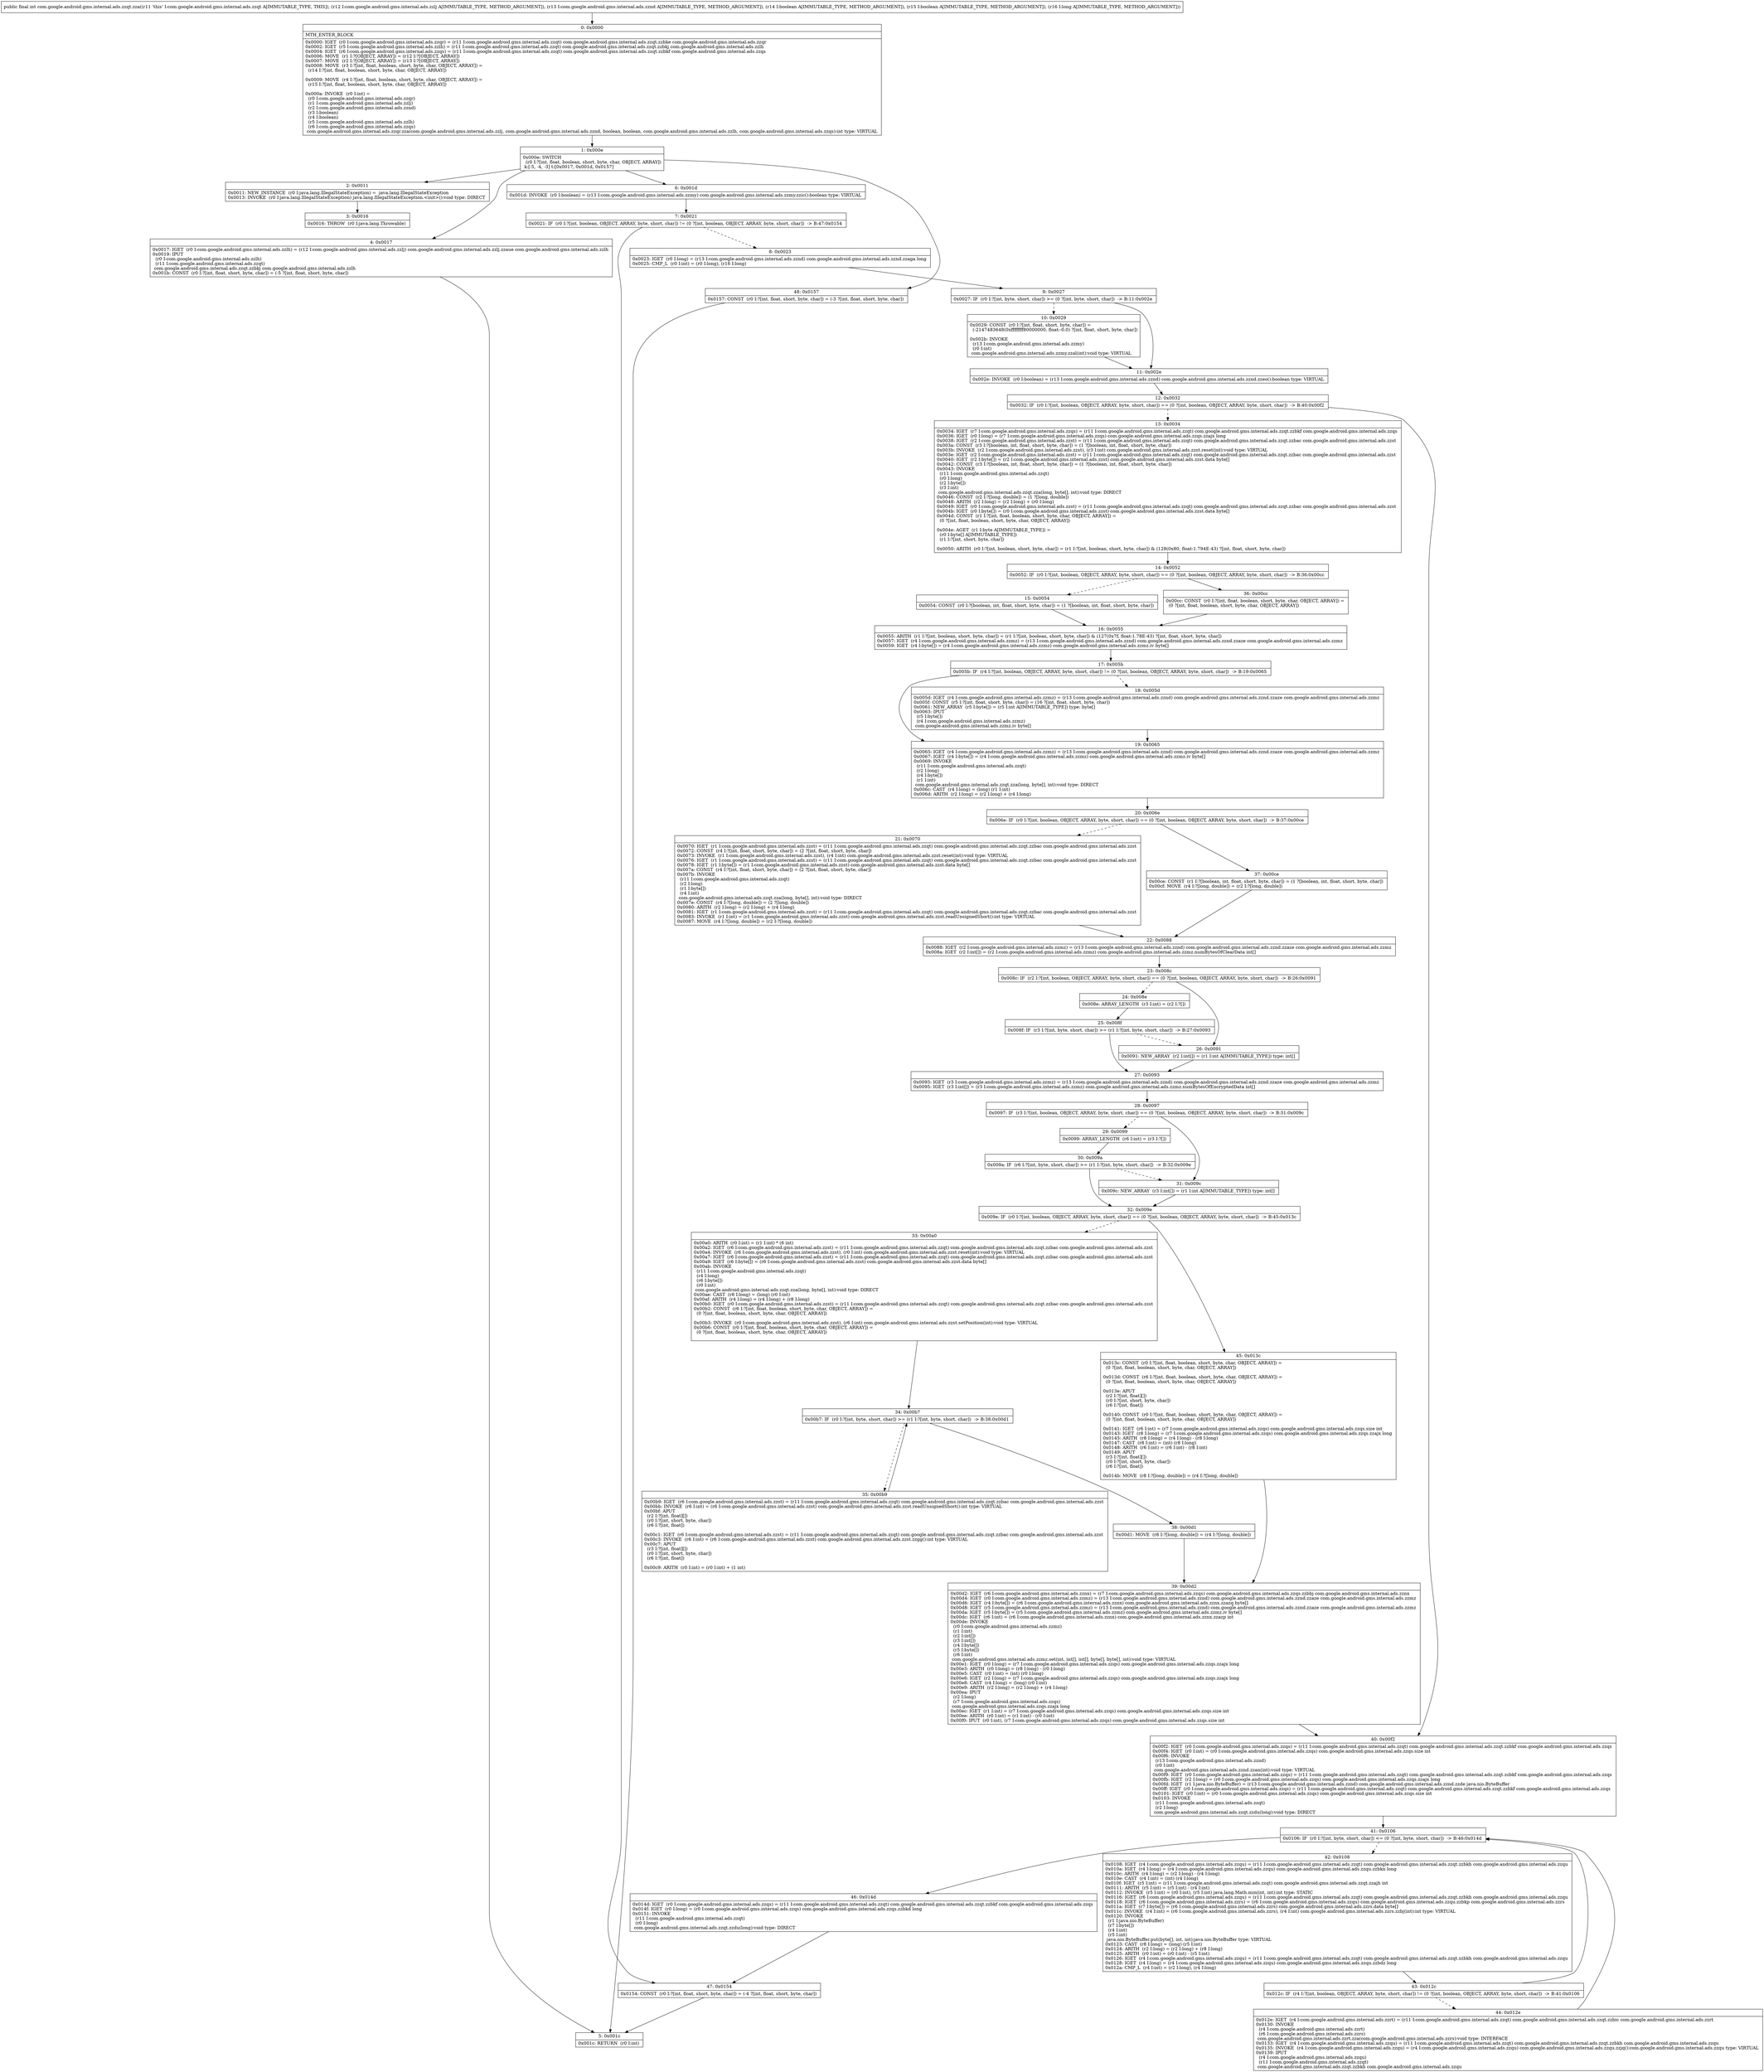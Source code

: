 digraph "CFG forcom.google.android.gms.internal.ads.zzqt.zza(Lcom\/google\/android\/gms\/internal\/ads\/zzlj;Lcom\/google\/android\/gms\/internal\/ads\/zznd;ZZJ)I" {
Node_0 [shape=record,label="{0\:\ 0x0000|MTH_ENTER_BLOCK\l|0x0000: IGET  (r0 I:com.google.android.gms.internal.ads.zzqr) = (r11 I:com.google.android.gms.internal.ads.zzqt) com.google.android.gms.internal.ads.zzqt.zzbke com.google.android.gms.internal.ads.zzqr \l0x0002: IGET  (r5 I:com.google.android.gms.internal.ads.zzlh) = (r11 I:com.google.android.gms.internal.ads.zzqt) com.google.android.gms.internal.ads.zzqt.zzbkj com.google.android.gms.internal.ads.zzlh \l0x0004: IGET  (r6 I:com.google.android.gms.internal.ads.zzqs) = (r11 I:com.google.android.gms.internal.ads.zzqt) com.google.android.gms.internal.ads.zzqt.zzbkf com.google.android.gms.internal.ads.zzqs \l0x0006: MOVE  (r1 I:?[OBJECT, ARRAY]) = (r12 I:?[OBJECT, ARRAY]) \l0x0007: MOVE  (r2 I:?[OBJECT, ARRAY]) = (r13 I:?[OBJECT, ARRAY]) \l0x0008: MOVE  (r3 I:?[int, float, boolean, short, byte, char, OBJECT, ARRAY]) = \l  (r14 I:?[int, float, boolean, short, byte, char, OBJECT, ARRAY])\l \l0x0009: MOVE  (r4 I:?[int, float, boolean, short, byte, char, OBJECT, ARRAY]) = \l  (r15 I:?[int, float, boolean, short, byte, char, OBJECT, ARRAY])\l \l0x000a: INVOKE  (r0 I:int) = \l  (r0 I:com.google.android.gms.internal.ads.zzqr)\l  (r1 I:com.google.android.gms.internal.ads.zzlj)\l  (r2 I:com.google.android.gms.internal.ads.zznd)\l  (r3 I:boolean)\l  (r4 I:boolean)\l  (r5 I:com.google.android.gms.internal.ads.zzlh)\l  (r6 I:com.google.android.gms.internal.ads.zzqs)\l com.google.android.gms.internal.ads.zzqr.zza(com.google.android.gms.internal.ads.zzlj, com.google.android.gms.internal.ads.zznd, boolean, boolean, com.google.android.gms.internal.ads.zzlh, com.google.android.gms.internal.ads.zzqs):int type: VIRTUAL \l}"];
Node_1 [shape=record,label="{1\:\ 0x000e|0x000e: SWITCH  \l  (r0 I:?[int, float, boolean, short, byte, char, OBJECT, ARRAY])\l k:[\-5, \-4, \-3] t:[0x0017, 0x001d, 0x0157] \l}"];
Node_2 [shape=record,label="{2\:\ 0x0011|0x0011: NEW_INSTANCE  (r0 I:java.lang.IllegalStateException) =  java.lang.IllegalStateException \l0x0013: INVOKE  (r0 I:java.lang.IllegalStateException) java.lang.IllegalStateException.\<init\>():void type: DIRECT \l}"];
Node_3 [shape=record,label="{3\:\ 0x0016|0x0016: THROW  (r0 I:java.lang.Throwable) \l}"];
Node_4 [shape=record,label="{4\:\ 0x0017|0x0017: IGET  (r0 I:com.google.android.gms.internal.ads.zzlh) = (r12 I:com.google.android.gms.internal.ads.zzlj) com.google.android.gms.internal.ads.zzlj.zzaue com.google.android.gms.internal.ads.zzlh \l0x0019: IPUT  \l  (r0 I:com.google.android.gms.internal.ads.zzlh)\l  (r11 I:com.google.android.gms.internal.ads.zzqt)\l com.google.android.gms.internal.ads.zzqt.zzbkj com.google.android.gms.internal.ads.zzlh \l0x001b: CONST  (r0 I:?[int, float, short, byte, char]) = (\-5 ?[int, float, short, byte, char]) \l}"];
Node_5 [shape=record,label="{5\:\ 0x001c|0x001c: RETURN  (r0 I:int) \l}"];
Node_6 [shape=record,label="{6\:\ 0x001d|0x001d: INVOKE  (r0 I:boolean) = (r13 I:com.google.android.gms.internal.ads.zzmy) com.google.android.gms.internal.ads.zzmy.zzic():boolean type: VIRTUAL \l}"];
Node_7 [shape=record,label="{7\:\ 0x0021|0x0021: IF  (r0 I:?[int, boolean, OBJECT, ARRAY, byte, short, char]) != (0 ?[int, boolean, OBJECT, ARRAY, byte, short, char])  \-\> B:47:0x0154 \l}"];
Node_8 [shape=record,label="{8\:\ 0x0023|0x0023: IGET  (r0 I:long) = (r13 I:com.google.android.gms.internal.ads.zznd) com.google.android.gms.internal.ads.zznd.zzaga long \l0x0025: CMP_L  (r0 I:int) = (r0 I:long), (r16 I:long) \l}"];
Node_9 [shape=record,label="{9\:\ 0x0027|0x0027: IF  (r0 I:?[int, byte, short, char]) \>= (0 ?[int, byte, short, char])  \-\> B:11:0x002e \l}"];
Node_10 [shape=record,label="{10\:\ 0x0029|0x0029: CONST  (r0 I:?[int, float, short, byte, char]) = \l  (\-2147483648(0xffffffff80000000, float:\-0.0) ?[int, float, short, byte, char])\l \l0x002b: INVOKE  \l  (r13 I:com.google.android.gms.internal.ads.zzmy)\l  (r0 I:int)\l com.google.android.gms.internal.ads.zzmy.zzal(int):void type: VIRTUAL \l}"];
Node_11 [shape=record,label="{11\:\ 0x002e|0x002e: INVOKE  (r0 I:boolean) = (r13 I:com.google.android.gms.internal.ads.zznd) com.google.android.gms.internal.ads.zznd.zzeo():boolean type: VIRTUAL \l}"];
Node_12 [shape=record,label="{12\:\ 0x0032|0x0032: IF  (r0 I:?[int, boolean, OBJECT, ARRAY, byte, short, char]) == (0 ?[int, boolean, OBJECT, ARRAY, byte, short, char])  \-\> B:40:0x00f2 \l}"];
Node_13 [shape=record,label="{13\:\ 0x0034|0x0034: IGET  (r7 I:com.google.android.gms.internal.ads.zzqs) = (r11 I:com.google.android.gms.internal.ads.zzqt) com.google.android.gms.internal.ads.zzqt.zzbkf com.google.android.gms.internal.ads.zzqs \l0x0036: IGET  (r0 I:long) = (r7 I:com.google.android.gms.internal.ads.zzqs) com.google.android.gms.internal.ads.zzqs.zzajx long \l0x0038: IGET  (r2 I:com.google.android.gms.internal.ads.zzst) = (r11 I:com.google.android.gms.internal.ads.zzqt) com.google.android.gms.internal.ads.zzqt.zzbac com.google.android.gms.internal.ads.zzst \l0x003a: CONST  (r3 I:?[boolean, int, float, short, byte, char]) = (1 ?[boolean, int, float, short, byte, char]) \l0x003b: INVOKE  (r2 I:com.google.android.gms.internal.ads.zzst), (r3 I:int) com.google.android.gms.internal.ads.zzst.reset(int):void type: VIRTUAL \l0x003e: IGET  (r2 I:com.google.android.gms.internal.ads.zzst) = (r11 I:com.google.android.gms.internal.ads.zzqt) com.google.android.gms.internal.ads.zzqt.zzbac com.google.android.gms.internal.ads.zzst \l0x0040: IGET  (r2 I:byte[]) = (r2 I:com.google.android.gms.internal.ads.zzst) com.google.android.gms.internal.ads.zzst.data byte[] \l0x0042: CONST  (r3 I:?[boolean, int, float, short, byte, char]) = (1 ?[boolean, int, float, short, byte, char]) \l0x0043: INVOKE  \l  (r11 I:com.google.android.gms.internal.ads.zzqt)\l  (r0 I:long)\l  (r2 I:byte[])\l  (r3 I:int)\l com.google.android.gms.internal.ads.zzqt.zza(long, byte[], int):void type: DIRECT \l0x0046: CONST  (r2 I:?[long, double]) = (1 ?[long, double]) \l0x0048: ARITH  (r2 I:long) = (r2 I:long) + (r0 I:long) \l0x0049: IGET  (r0 I:com.google.android.gms.internal.ads.zzst) = (r11 I:com.google.android.gms.internal.ads.zzqt) com.google.android.gms.internal.ads.zzqt.zzbac com.google.android.gms.internal.ads.zzst \l0x004b: IGET  (r0 I:byte[]) = (r0 I:com.google.android.gms.internal.ads.zzst) com.google.android.gms.internal.ads.zzst.data byte[] \l0x004d: CONST  (r1 I:?[int, float, boolean, short, byte, char, OBJECT, ARRAY]) = \l  (0 ?[int, float, boolean, short, byte, char, OBJECT, ARRAY])\l \l0x004e: AGET  (r1 I:byte A[IMMUTABLE_TYPE]) = \l  (r0 I:byte[] A[IMMUTABLE_TYPE])\l  (r1 I:?[int, short, byte, char])\l \l0x0050: ARITH  (r0 I:?[int, boolean, short, byte, char]) = (r1 I:?[int, boolean, short, byte, char]) & (128(0x80, float:1.794E\-43) ?[int, float, short, byte, char]) \l}"];
Node_14 [shape=record,label="{14\:\ 0x0052|0x0052: IF  (r0 I:?[int, boolean, OBJECT, ARRAY, byte, short, char]) == (0 ?[int, boolean, OBJECT, ARRAY, byte, short, char])  \-\> B:36:0x00cc \l}"];
Node_15 [shape=record,label="{15\:\ 0x0054|0x0054: CONST  (r0 I:?[boolean, int, float, short, byte, char]) = (1 ?[boolean, int, float, short, byte, char]) \l}"];
Node_16 [shape=record,label="{16\:\ 0x0055|0x0055: ARITH  (r1 I:?[int, boolean, short, byte, char]) = (r1 I:?[int, boolean, short, byte, char]) & (127(0x7f, float:1.78E\-43) ?[int, float, short, byte, char]) \l0x0057: IGET  (r4 I:com.google.android.gms.internal.ads.zzmz) = (r13 I:com.google.android.gms.internal.ads.zznd) com.google.android.gms.internal.ads.zznd.zzaze com.google.android.gms.internal.ads.zzmz \l0x0059: IGET  (r4 I:byte[]) = (r4 I:com.google.android.gms.internal.ads.zzmz) com.google.android.gms.internal.ads.zzmz.iv byte[] \l}"];
Node_17 [shape=record,label="{17\:\ 0x005b|0x005b: IF  (r4 I:?[int, boolean, OBJECT, ARRAY, byte, short, char]) != (0 ?[int, boolean, OBJECT, ARRAY, byte, short, char])  \-\> B:19:0x0065 \l}"];
Node_18 [shape=record,label="{18\:\ 0x005d|0x005d: IGET  (r4 I:com.google.android.gms.internal.ads.zzmz) = (r13 I:com.google.android.gms.internal.ads.zznd) com.google.android.gms.internal.ads.zznd.zzaze com.google.android.gms.internal.ads.zzmz \l0x005f: CONST  (r5 I:?[int, float, short, byte, char]) = (16 ?[int, float, short, byte, char]) \l0x0061: NEW_ARRAY  (r5 I:byte[]) = (r5 I:int A[IMMUTABLE_TYPE]) type: byte[] \l0x0063: IPUT  \l  (r5 I:byte[])\l  (r4 I:com.google.android.gms.internal.ads.zzmz)\l com.google.android.gms.internal.ads.zzmz.iv byte[] \l}"];
Node_19 [shape=record,label="{19\:\ 0x0065|0x0065: IGET  (r4 I:com.google.android.gms.internal.ads.zzmz) = (r13 I:com.google.android.gms.internal.ads.zznd) com.google.android.gms.internal.ads.zznd.zzaze com.google.android.gms.internal.ads.zzmz \l0x0067: IGET  (r4 I:byte[]) = (r4 I:com.google.android.gms.internal.ads.zzmz) com.google.android.gms.internal.ads.zzmz.iv byte[] \l0x0069: INVOKE  \l  (r11 I:com.google.android.gms.internal.ads.zzqt)\l  (r2 I:long)\l  (r4 I:byte[])\l  (r1 I:int)\l com.google.android.gms.internal.ads.zzqt.zza(long, byte[], int):void type: DIRECT \l0x006c: CAST  (r4 I:long) = (long) (r1 I:int) \l0x006d: ARITH  (r2 I:long) = (r2 I:long) + (r4 I:long) \l}"];
Node_20 [shape=record,label="{20\:\ 0x006e|0x006e: IF  (r0 I:?[int, boolean, OBJECT, ARRAY, byte, short, char]) == (0 ?[int, boolean, OBJECT, ARRAY, byte, short, char])  \-\> B:37:0x00ce \l}"];
Node_21 [shape=record,label="{21\:\ 0x0070|0x0070: IGET  (r1 I:com.google.android.gms.internal.ads.zzst) = (r11 I:com.google.android.gms.internal.ads.zzqt) com.google.android.gms.internal.ads.zzqt.zzbac com.google.android.gms.internal.ads.zzst \l0x0072: CONST  (r4 I:?[int, float, short, byte, char]) = (2 ?[int, float, short, byte, char]) \l0x0073: INVOKE  (r1 I:com.google.android.gms.internal.ads.zzst), (r4 I:int) com.google.android.gms.internal.ads.zzst.reset(int):void type: VIRTUAL \l0x0076: IGET  (r1 I:com.google.android.gms.internal.ads.zzst) = (r11 I:com.google.android.gms.internal.ads.zzqt) com.google.android.gms.internal.ads.zzqt.zzbac com.google.android.gms.internal.ads.zzst \l0x0078: IGET  (r1 I:byte[]) = (r1 I:com.google.android.gms.internal.ads.zzst) com.google.android.gms.internal.ads.zzst.data byte[] \l0x007a: CONST  (r4 I:?[int, float, short, byte, char]) = (2 ?[int, float, short, byte, char]) \l0x007b: INVOKE  \l  (r11 I:com.google.android.gms.internal.ads.zzqt)\l  (r2 I:long)\l  (r1 I:byte[])\l  (r4 I:int)\l com.google.android.gms.internal.ads.zzqt.zza(long, byte[], int):void type: DIRECT \l0x007e: CONST  (r4 I:?[long, double]) = (2 ?[long, double]) \l0x0080: ARITH  (r2 I:long) = (r2 I:long) + (r4 I:long) \l0x0081: IGET  (r1 I:com.google.android.gms.internal.ads.zzst) = (r11 I:com.google.android.gms.internal.ads.zzqt) com.google.android.gms.internal.ads.zzqt.zzbac com.google.android.gms.internal.ads.zzst \l0x0083: INVOKE  (r1 I:int) = (r1 I:com.google.android.gms.internal.ads.zzst) com.google.android.gms.internal.ads.zzst.readUnsignedShort():int type: VIRTUAL \l0x0087: MOVE  (r4 I:?[long, double]) = (r2 I:?[long, double]) \l}"];
Node_22 [shape=record,label="{22\:\ 0x0088|0x0088: IGET  (r2 I:com.google.android.gms.internal.ads.zzmz) = (r13 I:com.google.android.gms.internal.ads.zznd) com.google.android.gms.internal.ads.zznd.zzaze com.google.android.gms.internal.ads.zzmz \l0x008a: IGET  (r2 I:int[]) = (r2 I:com.google.android.gms.internal.ads.zzmz) com.google.android.gms.internal.ads.zzmz.numBytesOfClearData int[] \l}"];
Node_23 [shape=record,label="{23\:\ 0x008c|0x008c: IF  (r2 I:?[int, boolean, OBJECT, ARRAY, byte, short, char]) == (0 ?[int, boolean, OBJECT, ARRAY, byte, short, char])  \-\> B:26:0x0091 \l}"];
Node_24 [shape=record,label="{24\:\ 0x008e|0x008e: ARRAY_LENGTH  (r3 I:int) = (r2 I:?[]) \l}"];
Node_25 [shape=record,label="{25\:\ 0x008f|0x008f: IF  (r3 I:?[int, byte, short, char]) \>= (r1 I:?[int, byte, short, char])  \-\> B:27:0x0093 \l}"];
Node_26 [shape=record,label="{26\:\ 0x0091|0x0091: NEW_ARRAY  (r2 I:int[]) = (r1 I:int A[IMMUTABLE_TYPE]) type: int[] \l}"];
Node_27 [shape=record,label="{27\:\ 0x0093|0x0093: IGET  (r3 I:com.google.android.gms.internal.ads.zzmz) = (r13 I:com.google.android.gms.internal.ads.zznd) com.google.android.gms.internal.ads.zznd.zzaze com.google.android.gms.internal.ads.zzmz \l0x0095: IGET  (r3 I:int[]) = (r3 I:com.google.android.gms.internal.ads.zzmz) com.google.android.gms.internal.ads.zzmz.numBytesOfEncryptedData int[] \l}"];
Node_28 [shape=record,label="{28\:\ 0x0097|0x0097: IF  (r3 I:?[int, boolean, OBJECT, ARRAY, byte, short, char]) == (0 ?[int, boolean, OBJECT, ARRAY, byte, short, char])  \-\> B:31:0x009c \l}"];
Node_29 [shape=record,label="{29\:\ 0x0099|0x0099: ARRAY_LENGTH  (r6 I:int) = (r3 I:?[]) \l}"];
Node_30 [shape=record,label="{30\:\ 0x009a|0x009a: IF  (r6 I:?[int, byte, short, char]) \>= (r1 I:?[int, byte, short, char])  \-\> B:32:0x009e \l}"];
Node_31 [shape=record,label="{31\:\ 0x009c|0x009c: NEW_ARRAY  (r3 I:int[]) = (r1 I:int A[IMMUTABLE_TYPE]) type: int[] \l}"];
Node_32 [shape=record,label="{32\:\ 0x009e|0x009e: IF  (r0 I:?[int, boolean, OBJECT, ARRAY, byte, short, char]) == (0 ?[int, boolean, OBJECT, ARRAY, byte, short, char])  \-\> B:45:0x013c \l}"];
Node_33 [shape=record,label="{33\:\ 0x00a0|0x00a0: ARITH  (r0 I:int) = (r1 I:int) * (6 int) \l0x00a2: IGET  (r6 I:com.google.android.gms.internal.ads.zzst) = (r11 I:com.google.android.gms.internal.ads.zzqt) com.google.android.gms.internal.ads.zzqt.zzbac com.google.android.gms.internal.ads.zzst \l0x00a4: INVOKE  (r6 I:com.google.android.gms.internal.ads.zzst), (r0 I:int) com.google.android.gms.internal.ads.zzst.reset(int):void type: VIRTUAL \l0x00a7: IGET  (r6 I:com.google.android.gms.internal.ads.zzst) = (r11 I:com.google.android.gms.internal.ads.zzqt) com.google.android.gms.internal.ads.zzqt.zzbac com.google.android.gms.internal.ads.zzst \l0x00a9: IGET  (r6 I:byte[]) = (r6 I:com.google.android.gms.internal.ads.zzst) com.google.android.gms.internal.ads.zzst.data byte[] \l0x00ab: INVOKE  \l  (r11 I:com.google.android.gms.internal.ads.zzqt)\l  (r4 I:long)\l  (r6 I:byte[])\l  (r0 I:int)\l com.google.android.gms.internal.ads.zzqt.zza(long, byte[], int):void type: DIRECT \l0x00ae: CAST  (r8 I:long) = (long) (r0 I:int) \l0x00af: ARITH  (r4 I:long) = (r4 I:long) + (r8 I:long) \l0x00b0: IGET  (r0 I:com.google.android.gms.internal.ads.zzst) = (r11 I:com.google.android.gms.internal.ads.zzqt) com.google.android.gms.internal.ads.zzqt.zzbac com.google.android.gms.internal.ads.zzst \l0x00b2: CONST  (r6 I:?[int, float, boolean, short, byte, char, OBJECT, ARRAY]) = \l  (0 ?[int, float, boolean, short, byte, char, OBJECT, ARRAY])\l \l0x00b3: INVOKE  (r0 I:com.google.android.gms.internal.ads.zzst), (r6 I:int) com.google.android.gms.internal.ads.zzst.setPosition(int):void type: VIRTUAL \l0x00b6: CONST  (r0 I:?[int, float, boolean, short, byte, char, OBJECT, ARRAY]) = \l  (0 ?[int, float, boolean, short, byte, char, OBJECT, ARRAY])\l \l}"];
Node_34 [shape=record,label="{34\:\ 0x00b7|0x00b7: IF  (r0 I:?[int, byte, short, char]) \>= (r1 I:?[int, byte, short, char])  \-\> B:38:0x00d1 \l}"];
Node_35 [shape=record,label="{35\:\ 0x00b9|0x00b9: IGET  (r6 I:com.google.android.gms.internal.ads.zzst) = (r11 I:com.google.android.gms.internal.ads.zzqt) com.google.android.gms.internal.ads.zzqt.zzbac com.google.android.gms.internal.ads.zzst \l0x00bb: INVOKE  (r6 I:int) = (r6 I:com.google.android.gms.internal.ads.zzst) com.google.android.gms.internal.ads.zzst.readUnsignedShort():int type: VIRTUAL \l0x00bf: APUT  \l  (r2 I:?[int, float][])\l  (r0 I:?[int, short, byte, char])\l  (r6 I:?[int, float])\l \l0x00c1: IGET  (r6 I:com.google.android.gms.internal.ads.zzst) = (r11 I:com.google.android.gms.internal.ads.zzqt) com.google.android.gms.internal.ads.zzqt.zzbac com.google.android.gms.internal.ads.zzst \l0x00c3: INVOKE  (r6 I:int) = (r6 I:com.google.android.gms.internal.ads.zzst) com.google.android.gms.internal.ads.zzst.zzgg():int type: VIRTUAL \l0x00c7: APUT  \l  (r3 I:?[int, float][])\l  (r0 I:?[int, short, byte, char])\l  (r6 I:?[int, float])\l \l0x00c9: ARITH  (r0 I:int) = (r0 I:int) + (1 int) \l}"];
Node_36 [shape=record,label="{36\:\ 0x00cc|0x00cc: CONST  (r0 I:?[int, float, boolean, short, byte, char, OBJECT, ARRAY]) = \l  (0 ?[int, float, boolean, short, byte, char, OBJECT, ARRAY])\l \l}"];
Node_37 [shape=record,label="{37\:\ 0x00ce|0x00ce: CONST  (r1 I:?[boolean, int, float, short, byte, char]) = (1 ?[boolean, int, float, short, byte, char]) \l0x00cf: MOVE  (r4 I:?[long, double]) = (r2 I:?[long, double]) \l}"];
Node_38 [shape=record,label="{38\:\ 0x00d1|0x00d1: MOVE  (r8 I:?[long, double]) = (r4 I:?[long, double]) \l}"];
Node_39 [shape=record,label="{39\:\ 0x00d2|0x00d2: IGET  (r6 I:com.google.android.gms.internal.ads.zznx) = (r7 I:com.google.android.gms.internal.ads.zzqs) com.google.android.gms.internal.ads.zzqs.zzbbj com.google.android.gms.internal.ads.zznx \l0x00d4: IGET  (r0 I:com.google.android.gms.internal.ads.zzmz) = (r13 I:com.google.android.gms.internal.ads.zznd) com.google.android.gms.internal.ads.zznd.zzaze com.google.android.gms.internal.ads.zzmz \l0x00d6: IGET  (r4 I:byte[]) = (r6 I:com.google.android.gms.internal.ads.zznx) com.google.android.gms.internal.ads.zznx.zzazq byte[] \l0x00d8: IGET  (r5 I:com.google.android.gms.internal.ads.zzmz) = (r13 I:com.google.android.gms.internal.ads.zznd) com.google.android.gms.internal.ads.zznd.zzaze com.google.android.gms.internal.ads.zzmz \l0x00da: IGET  (r5 I:byte[]) = (r5 I:com.google.android.gms.internal.ads.zzmz) com.google.android.gms.internal.ads.zzmz.iv byte[] \l0x00dc: IGET  (r6 I:int) = (r6 I:com.google.android.gms.internal.ads.zznx) com.google.android.gms.internal.ads.zznx.zzazp int \l0x00de: INVOKE  \l  (r0 I:com.google.android.gms.internal.ads.zzmz)\l  (r1 I:int)\l  (r2 I:int[])\l  (r3 I:int[])\l  (r4 I:byte[])\l  (r5 I:byte[])\l  (r6 I:int)\l com.google.android.gms.internal.ads.zzmz.set(int, int[], int[], byte[], byte[], int):void type: VIRTUAL \l0x00e1: IGET  (r0 I:long) = (r7 I:com.google.android.gms.internal.ads.zzqs) com.google.android.gms.internal.ads.zzqs.zzajx long \l0x00e3: ARITH  (r0 I:long) = (r8 I:long) \- (r0 I:long) \l0x00e5: CAST  (r0 I:int) = (int) (r0 I:long) \l0x00e6: IGET  (r2 I:long) = (r7 I:com.google.android.gms.internal.ads.zzqs) com.google.android.gms.internal.ads.zzqs.zzajx long \l0x00e8: CAST  (r4 I:long) = (long) (r0 I:int) \l0x00e9: ARITH  (r2 I:long) = (r2 I:long) + (r4 I:long) \l0x00ea: IPUT  \l  (r2 I:long)\l  (r7 I:com.google.android.gms.internal.ads.zzqs)\l com.google.android.gms.internal.ads.zzqs.zzajx long \l0x00ec: IGET  (r1 I:int) = (r7 I:com.google.android.gms.internal.ads.zzqs) com.google.android.gms.internal.ads.zzqs.size int \l0x00ee: ARITH  (r0 I:int) = (r1 I:int) \- (r0 I:int) \l0x00f0: IPUT  (r0 I:int), (r7 I:com.google.android.gms.internal.ads.zzqs) com.google.android.gms.internal.ads.zzqs.size int \l}"];
Node_40 [shape=record,label="{40\:\ 0x00f2|0x00f2: IGET  (r0 I:com.google.android.gms.internal.ads.zzqs) = (r11 I:com.google.android.gms.internal.ads.zzqt) com.google.android.gms.internal.ads.zzqt.zzbkf com.google.android.gms.internal.ads.zzqs \l0x00f4: IGET  (r0 I:int) = (r0 I:com.google.android.gms.internal.ads.zzqs) com.google.android.gms.internal.ads.zzqs.size int \l0x00f6: INVOKE  \l  (r13 I:com.google.android.gms.internal.ads.zznd)\l  (r0 I:int)\l com.google.android.gms.internal.ads.zznd.zzan(int):void type: VIRTUAL \l0x00f9: IGET  (r0 I:com.google.android.gms.internal.ads.zzqs) = (r11 I:com.google.android.gms.internal.ads.zzqt) com.google.android.gms.internal.ads.zzqt.zzbkf com.google.android.gms.internal.ads.zzqs \l0x00fb: IGET  (r2 I:long) = (r0 I:com.google.android.gms.internal.ads.zzqs) com.google.android.gms.internal.ads.zzqs.zzajx long \l0x00fd: IGET  (r1 I:java.nio.ByteBuffer) = (r13 I:com.google.android.gms.internal.ads.zznd) com.google.android.gms.internal.ads.zznd.zzde java.nio.ByteBuffer \l0x00ff: IGET  (r0 I:com.google.android.gms.internal.ads.zzqs) = (r11 I:com.google.android.gms.internal.ads.zzqt) com.google.android.gms.internal.ads.zzqt.zzbkf com.google.android.gms.internal.ads.zzqs \l0x0101: IGET  (r0 I:int) = (r0 I:com.google.android.gms.internal.ads.zzqs) com.google.android.gms.internal.ads.zzqs.size int \l0x0103: INVOKE  \l  (r11 I:com.google.android.gms.internal.ads.zzqt)\l  (r2 I:long)\l com.google.android.gms.internal.ads.zzqt.zzdu(long):void type: DIRECT \l}"];
Node_41 [shape=record,label="{41\:\ 0x0106|0x0106: IF  (r0 I:?[int, byte, short, char]) \<= (0 ?[int, byte, short, char])  \-\> B:46:0x014d \l}"];
Node_42 [shape=record,label="{42\:\ 0x0108|0x0108: IGET  (r4 I:com.google.android.gms.internal.ads.zzqu) = (r11 I:com.google.android.gms.internal.ads.zzqt) com.google.android.gms.internal.ads.zzqt.zzbkh com.google.android.gms.internal.ads.zzqu \l0x010a: IGET  (r4 I:long) = (r4 I:com.google.android.gms.internal.ads.zzqu) com.google.android.gms.internal.ads.zzqu.zzbkn long \l0x010c: ARITH  (r4 I:long) = (r2 I:long) \- (r4 I:long) \l0x010e: CAST  (r4 I:int) = (int) (r4 I:long) \l0x010f: IGET  (r5 I:int) = (r11 I:com.google.android.gms.internal.ads.zzqt) com.google.android.gms.internal.ads.zzqt.zzajh int \l0x0111: ARITH  (r5 I:int) = (r5 I:int) \- (r4 I:int) \l0x0112: INVOKE  (r5 I:int) = (r0 I:int), (r5 I:int) java.lang.Math.min(int, int):int type: STATIC \l0x0116: IGET  (r6 I:com.google.android.gms.internal.ads.zzqu) = (r11 I:com.google.android.gms.internal.ads.zzqt) com.google.android.gms.internal.ads.zzqt.zzbkh com.google.android.gms.internal.ads.zzqu \l0x0118: IGET  (r6 I:com.google.android.gms.internal.ads.zzrs) = (r6 I:com.google.android.gms.internal.ads.zzqu) com.google.android.gms.internal.ads.zzqu.zzbkp com.google.android.gms.internal.ads.zzrs \l0x011a: IGET  (r7 I:byte[]) = (r6 I:com.google.android.gms.internal.ads.zzrs) com.google.android.gms.internal.ads.zzrs.data byte[] \l0x011c: INVOKE  (r4 I:int) = (r6 I:com.google.android.gms.internal.ads.zzrs), (r4 I:int) com.google.android.gms.internal.ads.zzrs.zzbj(int):int type: VIRTUAL \l0x0120: INVOKE  \l  (r1 I:java.nio.ByteBuffer)\l  (r7 I:byte[])\l  (r4 I:int)\l  (r5 I:int)\l java.nio.ByteBuffer.put(byte[], int, int):java.nio.ByteBuffer type: VIRTUAL \l0x0123: CAST  (r8 I:long) = (long) (r5 I:int) \l0x0124: ARITH  (r2 I:long) = (r2 I:long) + (r8 I:long) \l0x0125: ARITH  (r0 I:int) = (r0 I:int) \- (r5 I:int) \l0x0126: IGET  (r4 I:com.google.android.gms.internal.ads.zzqu) = (r11 I:com.google.android.gms.internal.ads.zzqt) com.google.android.gms.internal.ads.zzqt.zzbkh com.google.android.gms.internal.ads.zzqu \l0x0128: IGET  (r4 I:long) = (r4 I:com.google.android.gms.internal.ads.zzqu) com.google.android.gms.internal.ads.zzqu.zzbdz long \l0x012a: CMP_L  (r4 I:int) = (r2 I:long), (r4 I:long) \l}"];
Node_43 [shape=record,label="{43\:\ 0x012c|0x012c: IF  (r4 I:?[int, boolean, OBJECT, ARRAY, byte, short, char]) != (0 ?[int, boolean, OBJECT, ARRAY, byte, short, char])  \-\> B:41:0x0106 \l}"];
Node_44 [shape=record,label="{44\:\ 0x012e|0x012e: IGET  (r4 I:com.google.android.gms.internal.ads.zzrt) = (r11 I:com.google.android.gms.internal.ads.zzqt) com.google.android.gms.internal.ads.zzqt.zzbic com.google.android.gms.internal.ads.zzrt \l0x0130: INVOKE  \l  (r4 I:com.google.android.gms.internal.ads.zzrt)\l  (r6 I:com.google.android.gms.internal.ads.zzrs)\l com.google.android.gms.internal.ads.zzrt.zza(com.google.android.gms.internal.ads.zzrs):void type: INTERFACE \l0x0133: IGET  (r4 I:com.google.android.gms.internal.ads.zzqu) = (r11 I:com.google.android.gms.internal.ads.zzqt) com.google.android.gms.internal.ads.zzqt.zzbkh com.google.android.gms.internal.ads.zzqu \l0x0135: INVOKE  (r4 I:com.google.android.gms.internal.ads.zzqu) = (r4 I:com.google.android.gms.internal.ads.zzqu) com.google.android.gms.internal.ads.zzqu.zzjq():com.google.android.gms.internal.ads.zzqu type: VIRTUAL \l0x0139: IPUT  \l  (r4 I:com.google.android.gms.internal.ads.zzqu)\l  (r11 I:com.google.android.gms.internal.ads.zzqt)\l com.google.android.gms.internal.ads.zzqt.zzbkh com.google.android.gms.internal.ads.zzqu \l}"];
Node_45 [shape=record,label="{45\:\ 0x013c|0x013c: CONST  (r0 I:?[int, float, boolean, short, byte, char, OBJECT, ARRAY]) = \l  (0 ?[int, float, boolean, short, byte, char, OBJECT, ARRAY])\l \l0x013d: CONST  (r6 I:?[int, float, boolean, short, byte, char, OBJECT, ARRAY]) = \l  (0 ?[int, float, boolean, short, byte, char, OBJECT, ARRAY])\l \l0x013e: APUT  \l  (r2 I:?[int, float][])\l  (r0 I:?[int, short, byte, char])\l  (r6 I:?[int, float])\l \l0x0140: CONST  (r0 I:?[int, float, boolean, short, byte, char, OBJECT, ARRAY]) = \l  (0 ?[int, float, boolean, short, byte, char, OBJECT, ARRAY])\l \l0x0141: IGET  (r6 I:int) = (r7 I:com.google.android.gms.internal.ads.zzqs) com.google.android.gms.internal.ads.zzqs.size int \l0x0143: IGET  (r8 I:long) = (r7 I:com.google.android.gms.internal.ads.zzqs) com.google.android.gms.internal.ads.zzqs.zzajx long \l0x0145: ARITH  (r8 I:long) = (r4 I:long) \- (r8 I:long) \l0x0147: CAST  (r8 I:int) = (int) (r8 I:long) \l0x0148: ARITH  (r6 I:int) = (r6 I:int) \- (r8 I:int) \l0x0149: APUT  \l  (r3 I:?[int, float][])\l  (r0 I:?[int, short, byte, char])\l  (r6 I:?[int, float])\l \l0x014b: MOVE  (r8 I:?[long, double]) = (r4 I:?[long, double]) \l}"];
Node_46 [shape=record,label="{46\:\ 0x014d|0x014d: IGET  (r0 I:com.google.android.gms.internal.ads.zzqs) = (r11 I:com.google.android.gms.internal.ads.zzqt) com.google.android.gms.internal.ads.zzqt.zzbkf com.google.android.gms.internal.ads.zzqs \l0x014f: IGET  (r0 I:long) = (r0 I:com.google.android.gms.internal.ads.zzqs) com.google.android.gms.internal.ads.zzqs.zzbkd long \l0x0151: INVOKE  \l  (r11 I:com.google.android.gms.internal.ads.zzqt)\l  (r0 I:long)\l com.google.android.gms.internal.ads.zzqt.zzdu(long):void type: DIRECT \l}"];
Node_47 [shape=record,label="{47\:\ 0x0154|0x0154: CONST  (r0 I:?[int, float, short, byte, char]) = (\-4 ?[int, float, short, byte, char]) \l}"];
Node_48 [shape=record,label="{48\:\ 0x0157|0x0157: CONST  (r0 I:?[int, float, short, byte, char]) = (\-3 ?[int, float, short, byte, char]) \l}"];
MethodNode[shape=record,label="{public final int com.google.android.gms.internal.ads.zzqt.zza((r11 'this' I:com.google.android.gms.internal.ads.zzqt A[IMMUTABLE_TYPE, THIS]), (r12 I:com.google.android.gms.internal.ads.zzlj A[IMMUTABLE_TYPE, METHOD_ARGUMENT]), (r13 I:com.google.android.gms.internal.ads.zznd A[IMMUTABLE_TYPE, METHOD_ARGUMENT]), (r14 I:boolean A[IMMUTABLE_TYPE, METHOD_ARGUMENT]), (r15 I:boolean A[IMMUTABLE_TYPE, METHOD_ARGUMENT]), (r16 I:long A[IMMUTABLE_TYPE, METHOD_ARGUMENT])) }"];
MethodNode -> Node_0;
Node_0 -> Node_1;
Node_1 -> Node_2;
Node_1 -> Node_4;
Node_1 -> Node_6;
Node_1 -> Node_48;
Node_2 -> Node_3;
Node_4 -> Node_5;
Node_6 -> Node_7;
Node_7 -> Node_8[style=dashed];
Node_7 -> Node_47;
Node_8 -> Node_9;
Node_9 -> Node_10[style=dashed];
Node_9 -> Node_11;
Node_10 -> Node_11;
Node_11 -> Node_12;
Node_12 -> Node_13[style=dashed];
Node_12 -> Node_40;
Node_13 -> Node_14;
Node_14 -> Node_15[style=dashed];
Node_14 -> Node_36;
Node_15 -> Node_16;
Node_16 -> Node_17;
Node_17 -> Node_18[style=dashed];
Node_17 -> Node_19;
Node_18 -> Node_19;
Node_19 -> Node_20;
Node_20 -> Node_21[style=dashed];
Node_20 -> Node_37;
Node_21 -> Node_22;
Node_22 -> Node_23;
Node_23 -> Node_24[style=dashed];
Node_23 -> Node_26;
Node_24 -> Node_25;
Node_25 -> Node_26[style=dashed];
Node_25 -> Node_27;
Node_26 -> Node_27;
Node_27 -> Node_28;
Node_28 -> Node_29[style=dashed];
Node_28 -> Node_31;
Node_29 -> Node_30;
Node_30 -> Node_31[style=dashed];
Node_30 -> Node_32;
Node_31 -> Node_32;
Node_32 -> Node_33[style=dashed];
Node_32 -> Node_45;
Node_33 -> Node_34;
Node_34 -> Node_35[style=dashed];
Node_34 -> Node_38;
Node_35 -> Node_34;
Node_36 -> Node_16;
Node_37 -> Node_22;
Node_38 -> Node_39;
Node_39 -> Node_40;
Node_40 -> Node_41;
Node_41 -> Node_42[style=dashed];
Node_41 -> Node_46;
Node_42 -> Node_43;
Node_43 -> Node_41;
Node_43 -> Node_44[style=dashed];
Node_44 -> Node_41;
Node_45 -> Node_39;
Node_46 -> Node_47;
Node_47 -> Node_5;
Node_48 -> Node_5;
}

